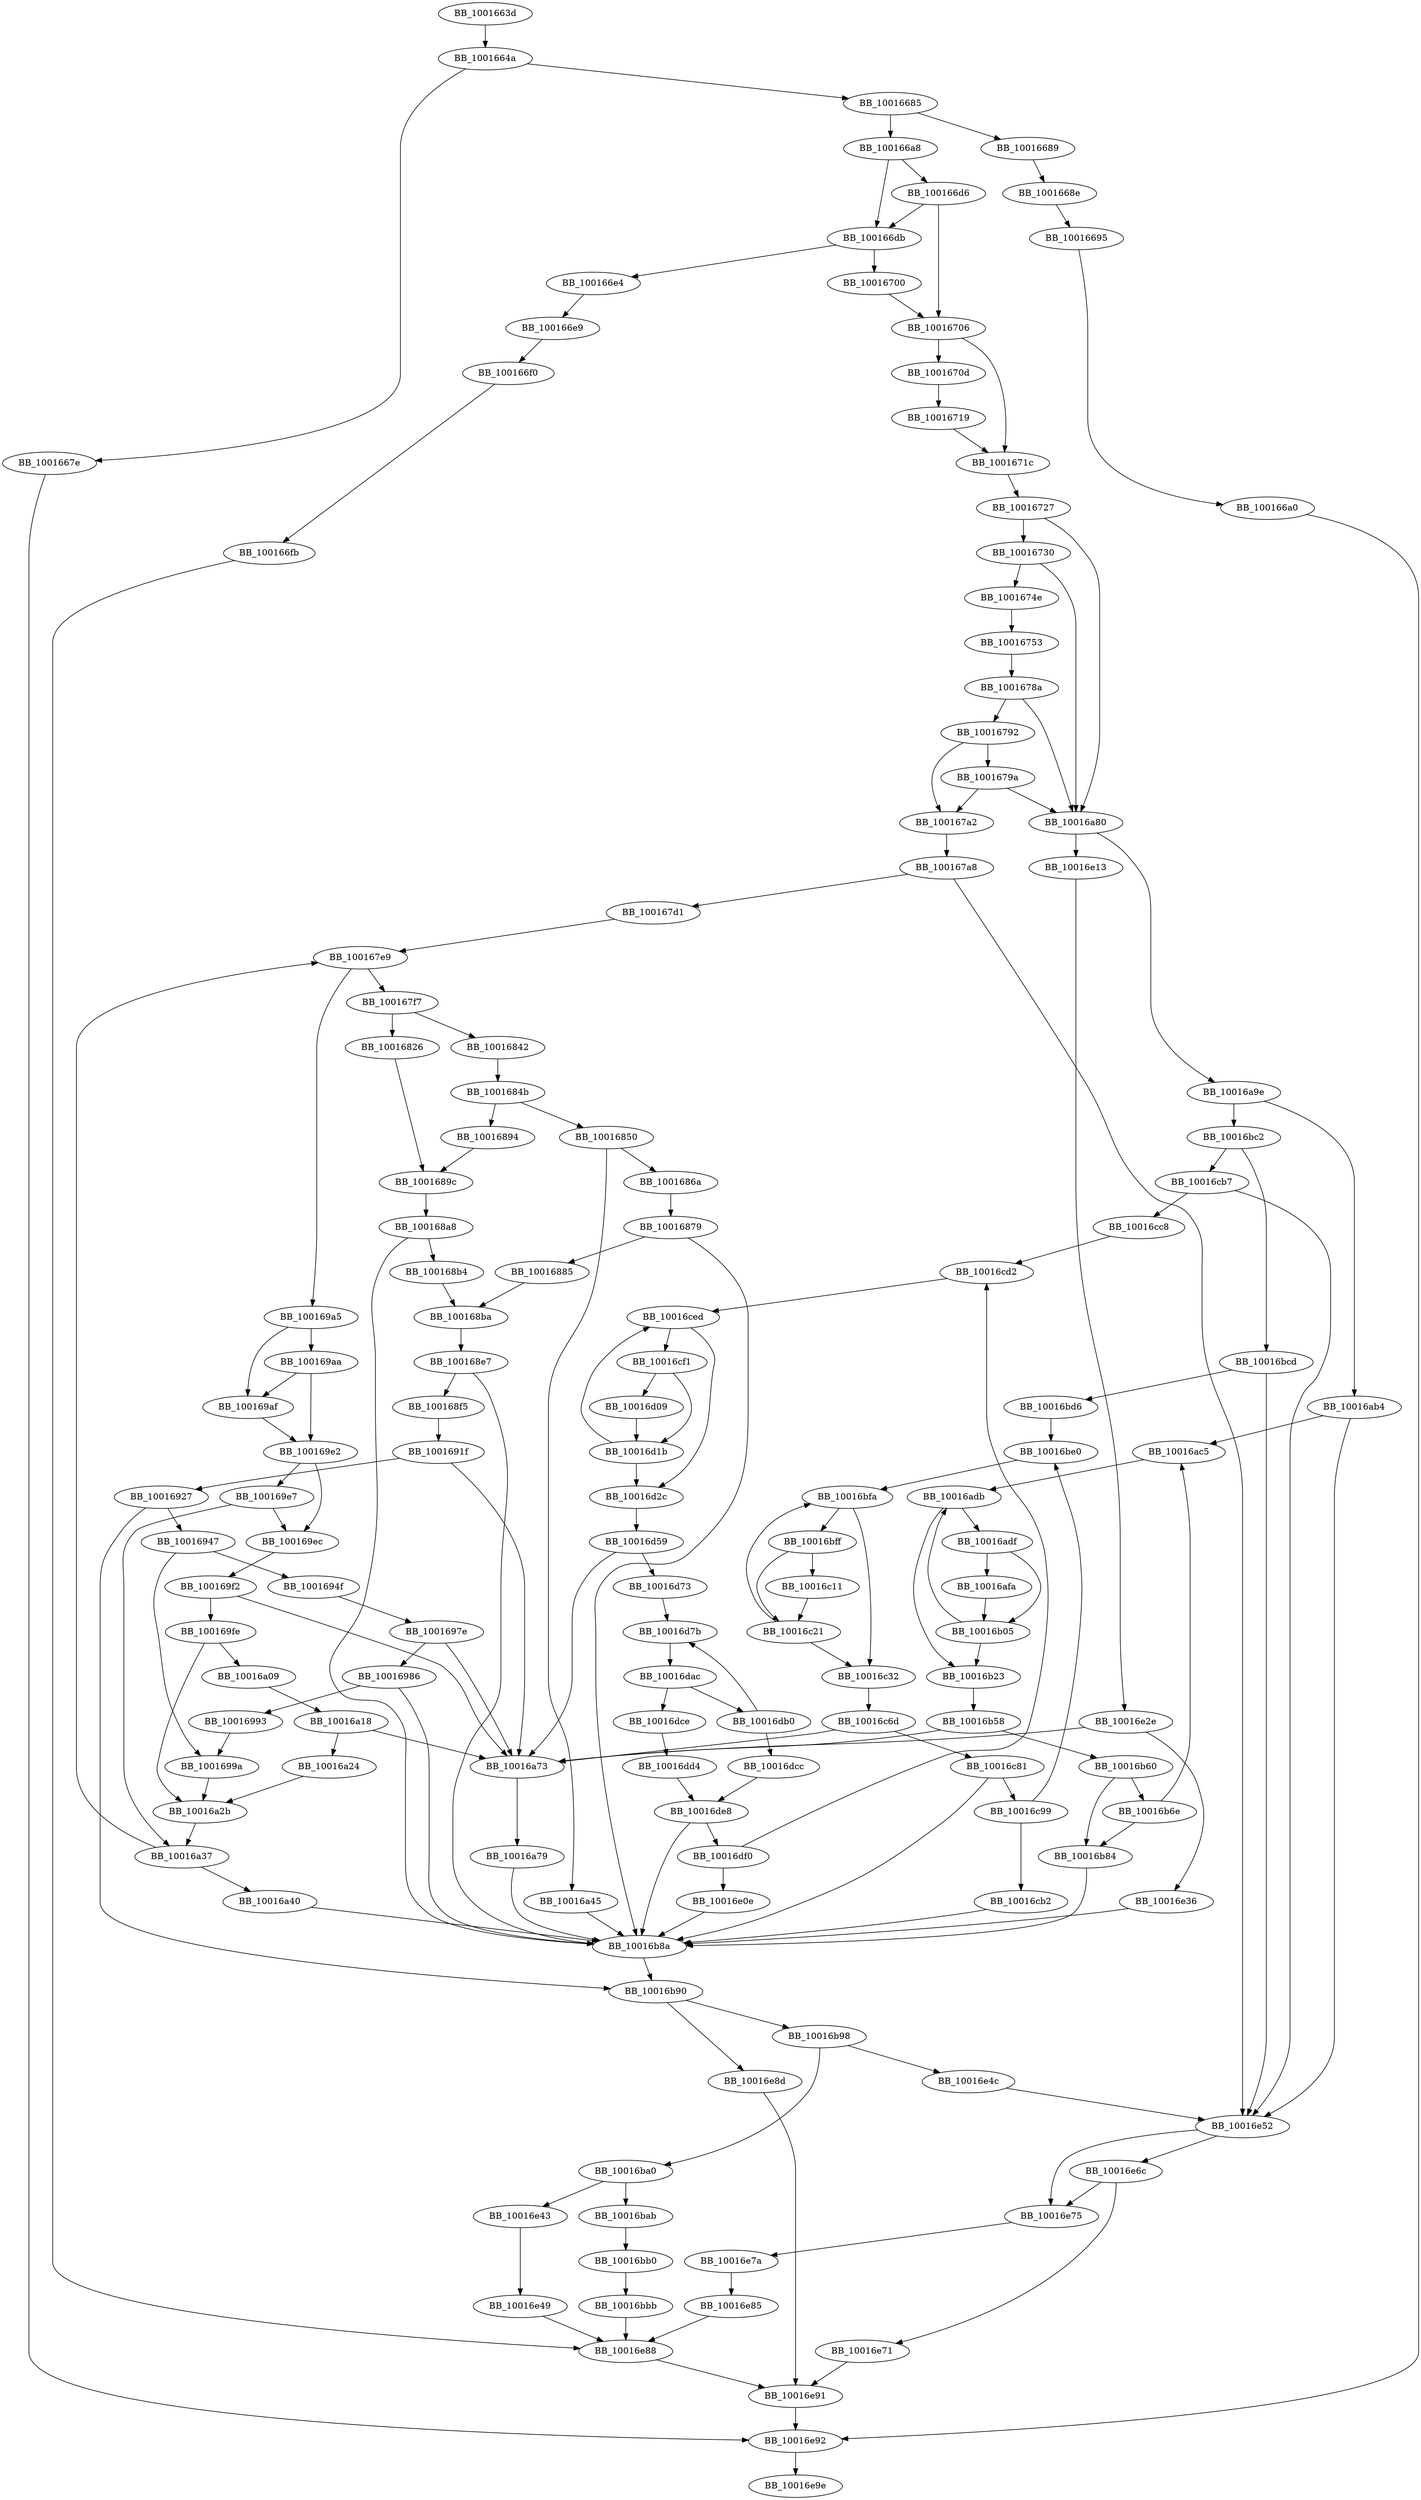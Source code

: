 DiGraph __write_nolock{
BB_1001663d->BB_1001664a
BB_1001664a->BB_1001667e
BB_1001664a->BB_10016685
BB_1001667e->BB_10016e92
BB_10016685->BB_10016689
BB_10016685->BB_100166a8
BB_10016689->BB_1001668e
BB_1001668e->BB_10016695
BB_10016695->BB_100166a0
BB_100166a0->BB_10016e92
BB_100166a8->BB_100166d6
BB_100166a8->BB_100166db
BB_100166d6->BB_100166db
BB_100166d6->BB_10016706
BB_100166db->BB_100166e4
BB_100166db->BB_10016700
BB_100166e4->BB_100166e9
BB_100166e9->BB_100166f0
BB_100166f0->BB_100166fb
BB_100166fb->BB_10016e88
BB_10016700->BB_10016706
BB_10016706->BB_1001670d
BB_10016706->BB_1001671c
BB_1001670d->BB_10016719
BB_10016719->BB_1001671c
BB_1001671c->BB_10016727
BB_10016727->BB_10016730
BB_10016727->BB_10016a80
BB_10016730->BB_1001674e
BB_10016730->BB_10016a80
BB_1001674e->BB_10016753
BB_10016753->BB_1001678a
BB_1001678a->BB_10016792
BB_1001678a->BB_10016a80
BB_10016792->BB_1001679a
BB_10016792->BB_100167a2
BB_1001679a->BB_100167a2
BB_1001679a->BB_10016a80
BB_100167a2->BB_100167a8
BB_100167a8->BB_100167d1
BB_100167a8->BB_10016e52
BB_100167d1->BB_100167e9
BB_100167e9->BB_100167f7
BB_100167e9->BB_100169a5
BB_100167f7->BB_10016826
BB_100167f7->BB_10016842
BB_10016826->BB_1001689c
BB_10016842->BB_1001684b
BB_1001684b->BB_10016850
BB_1001684b->BB_10016894
BB_10016850->BB_1001686a
BB_10016850->BB_10016a45
BB_1001686a->BB_10016879
BB_10016879->BB_10016885
BB_10016879->BB_10016b8a
BB_10016885->BB_100168ba
BB_10016894->BB_1001689c
BB_1001689c->BB_100168a8
BB_100168a8->BB_100168b4
BB_100168a8->BB_10016b8a
BB_100168b4->BB_100168ba
BB_100168ba->BB_100168e7
BB_100168e7->BB_100168f5
BB_100168e7->BB_10016b8a
BB_100168f5->BB_1001691f
BB_1001691f->BB_10016927
BB_1001691f->BB_10016a73
BB_10016927->BB_10016947
BB_10016927->BB_10016b90
BB_10016947->BB_1001694f
BB_10016947->BB_1001699a
BB_1001694f->BB_1001697e
BB_1001697e->BB_10016986
BB_1001697e->BB_10016a73
BB_10016986->BB_10016993
BB_10016986->BB_10016b8a
BB_10016993->BB_1001699a
BB_1001699a->BB_10016a2b
BB_100169a5->BB_100169aa
BB_100169a5->BB_100169af
BB_100169aa->BB_100169af
BB_100169aa->BB_100169e2
BB_100169af->BB_100169e2
BB_100169e2->BB_100169e7
BB_100169e2->BB_100169ec
BB_100169e7->BB_100169ec
BB_100169e7->BB_10016a37
BB_100169ec->BB_100169f2
BB_100169f2->BB_100169fe
BB_100169f2->BB_10016a73
BB_100169fe->BB_10016a09
BB_100169fe->BB_10016a2b
BB_10016a09->BB_10016a18
BB_10016a18->BB_10016a24
BB_10016a18->BB_10016a73
BB_10016a24->BB_10016a2b
BB_10016a2b->BB_10016a37
BB_10016a37->BB_100167e9
BB_10016a37->BB_10016a40
BB_10016a40->BB_10016b8a
BB_10016a45->BB_10016b8a
BB_10016a73->BB_10016a79
BB_10016a79->BB_10016b8a
BB_10016a80->BB_10016a9e
BB_10016a80->BB_10016e13
BB_10016a9e->BB_10016ab4
BB_10016a9e->BB_10016bc2
BB_10016ab4->BB_10016ac5
BB_10016ab4->BB_10016e52
BB_10016ac5->BB_10016adb
BB_10016adb->BB_10016adf
BB_10016adb->BB_10016b23
BB_10016adf->BB_10016afa
BB_10016adf->BB_10016b05
BB_10016afa->BB_10016b05
BB_10016b05->BB_10016adb
BB_10016b05->BB_10016b23
BB_10016b23->BB_10016b58
BB_10016b58->BB_10016a73
BB_10016b58->BB_10016b60
BB_10016b60->BB_10016b6e
BB_10016b60->BB_10016b84
BB_10016b6e->BB_10016ac5
BB_10016b6e->BB_10016b84
BB_10016b84->BB_10016b8a
BB_10016b8a->BB_10016b90
BB_10016b90->BB_10016b98
BB_10016b90->BB_10016e8d
BB_10016b98->BB_10016ba0
BB_10016b98->BB_10016e4c
BB_10016ba0->BB_10016bab
BB_10016ba0->BB_10016e43
BB_10016bab->BB_10016bb0
BB_10016bb0->BB_10016bbb
BB_10016bbb->BB_10016e88
BB_10016bc2->BB_10016bcd
BB_10016bc2->BB_10016cb7
BB_10016bcd->BB_10016bd6
BB_10016bcd->BB_10016e52
BB_10016bd6->BB_10016be0
BB_10016be0->BB_10016bfa
BB_10016bfa->BB_10016bff
BB_10016bfa->BB_10016c32
BB_10016bff->BB_10016c11
BB_10016bff->BB_10016c21
BB_10016c11->BB_10016c21
BB_10016c21->BB_10016bfa
BB_10016c21->BB_10016c32
BB_10016c32->BB_10016c6d
BB_10016c6d->BB_10016a73
BB_10016c6d->BB_10016c81
BB_10016c81->BB_10016b8a
BB_10016c81->BB_10016c99
BB_10016c99->BB_10016be0
BB_10016c99->BB_10016cb2
BB_10016cb2->BB_10016b8a
BB_10016cb7->BB_10016cc8
BB_10016cb7->BB_10016e52
BB_10016cc8->BB_10016cd2
BB_10016cd2->BB_10016ced
BB_10016ced->BB_10016cf1
BB_10016ced->BB_10016d2c
BB_10016cf1->BB_10016d09
BB_10016cf1->BB_10016d1b
BB_10016d09->BB_10016d1b
BB_10016d1b->BB_10016ced
BB_10016d1b->BB_10016d2c
BB_10016d2c->BB_10016d59
BB_10016d59->BB_10016a73
BB_10016d59->BB_10016d73
BB_10016d73->BB_10016d7b
BB_10016d7b->BB_10016dac
BB_10016dac->BB_10016db0
BB_10016dac->BB_10016dce
BB_10016db0->BB_10016d7b
BB_10016db0->BB_10016dcc
BB_10016dcc->BB_10016de8
BB_10016dce->BB_10016dd4
BB_10016dd4->BB_10016de8
BB_10016de8->BB_10016b8a
BB_10016de8->BB_10016df0
BB_10016df0->BB_10016cd2
BB_10016df0->BB_10016e0e
BB_10016e0e->BB_10016b8a
BB_10016e13->BB_10016e2e
BB_10016e2e->BB_10016a73
BB_10016e2e->BB_10016e36
BB_10016e36->BB_10016b8a
BB_10016e43->BB_10016e49
BB_10016e49->BB_10016e88
BB_10016e4c->BB_10016e52
BB_10016e52->BB_10016e6c
BB_10016e52->BB_10016e75
BB_10016e6c->BB_10016e71
BB_10016e6c->BB_10016e75
BB_10016e71->BB_10016e91
BB_10016e75->BB_10016e7a
BB_10016e7a->BB_10016e85
BB_10016e85->BB_10016e88
BB_10016e88->BB_10016e91
BB_10016e8d->BB_10016e91
BB_10016e91->BB_10016e92
BB_10016e92->BB_10016e9e
}
